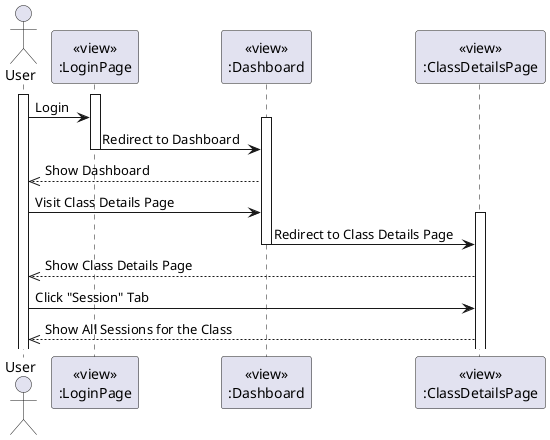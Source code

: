 @startuml ViewClassSession
actor User
participant LoginPageView [
  <<view>>
  :LoginPage
]

participant DashboardView [
  <<view>>
  :Dashboard
]

participant ClassDetailsView [
  <<view>>
  :ClassDetailsPage
]

activate User
activate LoginPageView
User -> LoginPageView: Login
activate DashboardView
LoginPageView -> DashboardView: Redirect to Dashboard
deactivate LoginPageView

DashboardView -->> User: Show Dashboard

User -> DashboardView: Visit Class Details Page
activate ClassDetailsView
DashboardView -> ClassDetailsView: Redirect to Class Details Page
deactivate DashboardView

ClassDetailsView -->> User: Show Class Details Page

User -> ClassDetailsView: Click "Session" Tab
ClassDetailsView -->> User: Show All Sessions for the Class
@enduml
